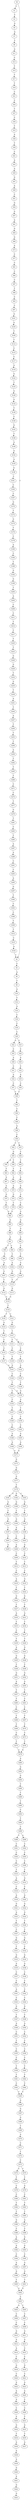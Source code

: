 strict digraph  {
	S0 -> S1 [ label = T ];
	S0 -> S2 [ label = T ];
	S1 -> S3 [ label = T ];
	S2 -> S4 [ label = C ];
	S3 -> S5 [ label = G ];
	S4 -> S6 [ label = A ];
	S5 -> S7 [ label = G ];
	S6 -> S8 [ label = T ];
	S7 -> S9 [ label = T ];
	S8 -> S10 [ label = G ];
	S9 -> S11 [ label = A ];
	S10 -> S12 [ label = T ];
	S11 -> S13 [ label = C ];
	S12 -> S14 [ label = A ];
	S13 -> S15 [ label = T ];
	S14 -> S16 [ label = C ];
	S15 -> S17 [ label = T ];
	S16 -> S18 [ label = C ];
	S17 -> S19 [ label = T ];
	S18 -> S20 [ label = C ];
	S19 -> S21 [ label = C ];
	S20 -> S22 [ label = G ];
	S20 -> S23 [ label = C ];
	S21 -> S24 [ label = C ];
	S22 -> S25 [ label = C ];
	S23 -> S26 [ label = C ];
	S24 -> S27 [ label = T ];
	S25 -> S28 [ label = A ];
	S26 -> S29 [ label = A ];
	S27 -> S30 [ label = C ];
	S28 -> S31 [ label = C ];
	S29 -> S32 [ label = C ];
	S30 -> S33 [ label = T ];
	S31 -> S34 [ label = A ];
	S32 -> S35 [ label = A ];
	S33 -> S36 [ label = A ];
	S34 -> S37 [ label = C ];
	S35 -> S38 [ label = C ];
	S36 -> S39 [ label = T ];
	S37 -> S40 [ label = C ];
	S38 -> S40 [ label = C ];
	S39 -> S41 [ label = C ];
	S40 -> S42 [ label = T ];
	S41 -> S43 [ label = A ];
	S42 -> S44 [ label = C ];
	S43 -> S45 [ label = A ];
	S44 -> S46 [ label = C ];
	S45 -> S47 [ label = G ];
	S46 -> S48 [ label = A ];
	S47 -> S49 [ label = A ];
	S48 -> S50 [ label = C ];
	S49 -> S51 [ label = C ];
	S50 -> S52 [ label = C ];
	S50 -> S53 [ label = T ];
	S51 -> S54 [ label = G ];
	S52 -> S55 [ label = G ];
	S53 -> S56 [ label = C ];
	S54 -> S57 [ label = G ];
	S55 -> S58 [ label = T ];
	S55 -> S59 [ label = A ];
	S56 -> S60 [ label = T ];
	S57 -> S61 [ label = A ];
	S58 -> S62 [ label = T ];
	S59 -> S63 [ label = T ];
	S60 -> S64 [ label = T ];
	S61 -> S65 [ label = G ];
	S62 -> S66 [ label = A ];
	S63 -> S67 [ label = A ];
	S64 -> S68 [ label = A ];
	S65 -> S69 [ label = G ];
	S66 -> S70 [ label = A ];
	S67 -> S71 [ label = A ];
	S68 -> S72 [ label = G ];
	S69 -> S73 [ label = A ];
	S70 -> S74 [ label = G ];
	S71 -> S75 [ label = G ];
	S72 -> S76 [ label = A ];
	S73 -> S77 [ label = C ];
	S74 -> S78 [ label = T ];
	S75 -> S79 [ label = T ];
	S76 -> S80 [ label = C ];
	S77 -> S81 [ label = C ];
	S78 -> S82 [ label = G ];
	S79 -> S82 [ label = G ];
	S80 -> S83 [ label = G ];
	S81 -> S84 [ label = C ];
	S82 -> S85 [ label = G ];
	S83 -> S86 [ label = G ];
	S84 -> S87 [ label = C ];
	S85 -> S88 [ label = T ];
	S86 -> S89 [ label = G ];
	S87 -> S90 [ label = T ];
	S88 -> S91 [ label = A ];
	S89 -> S92 [ label = A ];
	S90 -> S93 [ label = C ];
	S91 -> S94 [ label = C ];
	S91 -> S95 [ label = T ];
	S92 -> S96 [ label = C ];
	S93 -> S97 [ label = C ];
	S94 -> S98 [ label = T ];
	S95 -> S99 [ label = T ];
	S96 -> S100 [ label = T ];
	S97 -> S101 [ label = G ];
	S98 -> S102 [ label = A ];
	S99 -> S103 [ label = A ];
	S100 -> S104 [ label = A ];
	S101 -> S105 [ label = G ];
	S102 -> S106 [ label = G ];
	S103 -> S107 [ label = G ];
	S104 -> S108 [ label = G ];
	S105 -> S109 [ label = T ];
	S106 -> S110 [ label = T ];
	S107 -> S111 [ label = T ];
	S108 -> S110 [ label = T ];
	S109 -> S112 [ label = T ];
	S110 -> S113 [ label = G ];
	S111 -> S114 [ label = G ];
	S112 -> S115 [ label = C ];
	S113 -> S116 [ label = G ];
	S114 -> S116 [ label = G ];
	S115 -> S117 [ label = C ];
	S116 -> S118 [ label = T ];
	S117 -> S119 [ label = A ];
	S118 -> S120 [ label = T ];
	S118 -> S121 [ label = C ];
	S119 -> S122 [ label = G ];
	S120 -> S123 [ label = G ];
	S121 -> S124 [ label = G ];
	S122 -> S125 [ label = T ];
	S123 -> S126 [ label = T ];
	S124 -> S127 [ label = T ];
	S125 -> S128 [ label = A ];
	S126 -> S129 [ label = C ];
	S127 -> S130 [ label = T ];
	S127 -> S131 [ label = C ];
	S128 -> S132 [ label = G ];
	S129 -> S133 [ label = C ];
	S130 -> S134 [ label = C ];
	S131 -> S135 [ label = C ];
	S132 -> S136 [ label = T ];
	S133 -> S137 [ label = T ];
	S134 -> S138 [ label = T ];
	S135 -> S139 [ label = T ];
	S136 -> S140 [ label = C ];
	S137 -> S141 [ label = A ];
	S138 -> S142 [ label = A ];
	S139 -> S141 [ label = A ];
	S140 -> S143 [ label = G ];
	S141 -> S144 [ label = C ];
	S142 -> S145 [ label = C ];
	S143 -> S146 [ label = T ];
	S144 -> S147 [ label = T ];
	S145 -> S148 [ label = T ];
	S146 -> S149 [ label = A ];
	S147 -> S150 [ label = G ];
	S147 -> S151 [ label = C ];
	S148 -> S150 [ label = G ];
	S149 -> S152 [ label = A ];
	S150 -> S153 [ label = A ];
	S151 -> S154 [ label = C ];
	S152 -> S155 [ label = A ];
	S153 -> S156 [ label = T ];
	S154 -> S157 [ label = T ];
	S155 -> S158 [ label = A ];
	S156 -> S159 [ label = C ];
	S157 -> S160 [ label = C ];
	S158 -> S161 [ label = C ];
	S159 -> S162 [ label = C ];
	S160 -> S163 [ label = C ];
	S161 -> S164 [ label = C ];
	S162 -> S165 [ label = A ];
	S163 -> S166 [ label = A ];
	S164 -> S167 [ label = C ];
	S165 -> S168 [ label = A ];
	S166 -> S169 [ label = A ];
	S167 -> S170 [ label = G ];
	S168 -> S171 [ label = G ];
	S169 -> S171 [ label = G ];
	S170 -> S172 [ label = T ];
	S171 -> S173 [ label = G ];
	S172 -> S174 [ label = G ];
	S173 -> S175 [ label = G ];
	S174 -> S176 [ label = T ];
	S175 -> S177 [ label = G ];
	S176 -> S178 [ label = C ];
	S177 -> S179 [ label = T ];
	S178 -> S180 [ label = A ];
	S179 -> S181 [ label = A ];
	S179 -> S182 [ label = G ];
	S179 -> S183 [ label = C ];
	S180 -> S184 [ label = C ];
	S181 -> S185 [ label = G ];
	S182 -> S186 [ label = G ];
	S183 -> S187 [ label = G ];
	S184 -> S188 [ label = T ];
	S185 -> S189 [ label = T ];
	S186 -> S190 [ label = T ];
	S187 -> S191 [ label = T ];
	S188 -> S192 [ label = G ];
	S189 -> S193 [ label = G ];
	S190 -> S194 [ label = G ];
	S191 -> S195 [ label = G ];
	S192 -> S196 [ label = G ];
	S193 -> S197 [ label = C ];
	S194 -> S198 [ label = A ];
	S195 -> S199 [ label = T ];
	S196 -> S200 [ label = T ];
	S197 -> S201 [ label = C ];
	S198 -> S202 [ label = C ];
	S199 -> S203 [ label = C ];
	S200 -> S204 [ label = A ];
	S201 -> S205 [ label = A ];
	S202 -> S206 [ label = A ];
	S203 -> S207 [ label = A ];
	S204 -> S208 [ label = C ];
	S206 -> S209 [ label = C ];
	S207 -> S210 [ label = C ];
	S208 -> S211 [ label = C ];
	S209 -> S212 [ label = T ];
	S210 -> S213 [ label = T ];
	S211 -> S214 [ label = T ];
	S212 -> S215 [ label = C ];
	S213 -> S216 [ label = C ];
	S214 -> S217 [ label = C ];
	S215 -> S218 [ label = A ];
	S216 -> S219 [ label = G ];
	S217 -> S220 [ label = T ];
	S218 -> S221 [ label = T ];
	S219 -> S222 [ label = T ];
	S220 -> S223 [ label = T ];
	S221 -> S224 [ label = G ];
	S222 -> S225 [ label = G ];
	S223 -> S226 [ label = G ];
	S224 -> S227 [ label = T ];
	S225 -> S228 [ label = T ];
	S226 -> S229 [ label = G ];
	S227 -> S230 [ label = A ];
	S228 -> S231 [ label = A ];
	S229 -> S232 [ label = T ];
	S230 -> S233 [ label = T ];
	S231 -> S234 [ label = T ];
	S232 -> S235 [ label = G ];
	S233 -> S236 [ label = C ];
	S234 -> S237 [ label = T ];
	S235 -> S238 [ label = T ];
	S236 -> S239 [ label = T ];
	S237 -> S240 [ label = T ];
	S238 -> S241 [ label = A ];
	S239 -> S242 [ label = A ];
	S240 -> S243 [ label = G ];
	S241 -> S244 [ label = T ];
	S242 -> S245 [ label = G ];
	S243 -> S246 [ label = G ];
	S244 -> S247 [ label = A ];
	S245 -> S248 [ label = T ];
	S246 -> S249 [ label = T ];
	S247 -> S250 [ label = T ];
	S248 -> S251 [ label = G ];
	S249 -> S252 [ label = G ];
	S250 -> S253 [ label = T ];
	S251 -> S254 [ label = A ];
	S252 -> S255 [ label = G ];
	S253 -> S256 [ label = T ];
	S254 -> S257 [ label = T ];
	S255 -> S258 [ label = T ];
	S256 -> S259 [ label = A ];
	S257 -> S260 [ label = T ];
	S258 -> S261 [ label = C ];
	S259 -> S262 [ label = T ];
	S260 -> S263 [ label = C ];
	S261 -> S264 [ label = C ];
	S262 -> S265 [ label = T ];
	S263 -> S266 [ label = T ];
	S264 -> S267 [ label = T ];
	S265 -> S268 [ label = T ];
	S266 -> S269 [ label = T ];
	S267 -> S270 [ label = T ];
	S268 -> S271 [ label = C ];
	S269 -> S272 [ label = C ];
	S270 -> S273 [ label = C ];
	S271 -> S274 [ label = C ];
	S272 -> S275 [ label = T ];
	S273 -> S276 [ label = T ];
	S274 -> S277 [ label = T ];
	S275 -> S278 [ label = A ];
	S276 -> S278 [ label = A ];
	S277 -> S279 [ label = G ];
	S278 -> S280 [ label = A ];
	S279 -> S281 [ label = T ];
	S280 -> S282 [ label = G ];
	S281 -> S283 [ label = C ];
	S282 -> S284 [ label = G ];
	S283 -> S285 [ label = T ];
	S284 -> S286 [ label = T ];
	S285 -> S287 [ label = A ];
	S286 -> S288 [ label = T ];
	S287 -> S289 [ label = A ];
	S288 -> S290 [ label = T ];
	S289 -> S291 [ label = C ];
	S290 -> S292 [ label = C ];
	S291 -> S293 [ label = C ];
	S292 -> S294 [ label = T ];
	S293 -> S295 [ label = A ];
	S294 -> S296 [ label = C ];
	S295 -> S297 [ label = G ];
	S296 -> S298 [ label = C ];
	S296 -> S299 [ label = A ];
	S297 -> S300 [ label = T ];
	S298 -> S301 [ label = C ];
	S299 -> S302 [ label = C ];
	S300 -> S303 [ label = C ];
	S301 -> S304 [ label = C ];
	S302 -> S305 [ label = C ];
	S303 -> S306 [ label = C ];
	S304 -> S307 [ label = C ];
	S305 -> S308 [ label = C ];
	S306 -> S309 [ label = T ];
	S307 -> S310 [ label = T ];
	S308 -> S311 [ label = C ];
	S309 -> S312 [ label = T ];
	S310 -> S313 [ label = A ];
	S311 -> S314 [ label = G ];
	S312 -> S315 [ label = C ];
	S313 -> S316 [ label = C ];
	S314 -> S317 [ label = C ];
	S315 -> S318 [ label = A ];
	S316 -> S319 [ label = A ];
	S317 -> S320 [ label = A ];
	S318 -> S2 [ label = T ];
	S319 -> S321 [ label = G ];
	S320 -> S322 [ label = G ];
	S321 -> S323 [ label = A ];
	S322 -> S324 [ label = G ];
	S323 -> S325 [ label = T ];
	S324 -> S326 [ label = T ];
	S325 -> S327 [ label = C ];
	S326 -> S328 [ label = C ];
	S327 -> S329 [ label = G ];
	S328 -> S330 [ label = G ];
	S329 -> S331 [ label = T ];
	S330 -> S332 [ label = C ];
	S331 -> S333 [ label = G ];
	S332 -> S334 [ label = G ];
	S333 -> S335 [ label = A ];
	S334 -> S336 [ label = A ];
	S335 -> S337 [ label = C ];
	S336 -> S338 [ label = C ];
	S337 -> S339 [ label = C ];
	S338 -> S340 [ label = C ];
	S339 -> S341 [ label = A ];
	S340 -> S342 [ label = C ];
	S341 -> S343 [ label = C ];
	S342 -> S344 [ label = C ];
	S343 -> S345 [ label = G ];
	S344 -> S346 [ label = G ];
	S345 -> S347 [ label = T ];
	S346 -> S348 [ label = T ];
	S347 -> S349 [ label = A ];
	S348 -> S350 [ label = A ];
	S349 -> S351 [ label = C ];
	S350 -> S352 [ label = C ];
	S351 -> S353 [ label = T ];
	S352 -> S354 [ label = C ];
	S353 -> S355 [ label = C ];
	S354 -> S356 [ label = C ];
	S355 -> S357 [ label = C ];
	S356 -> S358 [ label = C ];
	S357 -> S359 [ label = T ];
	S358 -> S360 [ label = T ];
	S359 -> S361 [ label = T ];
	S360 -> S362 [ label = T ];
	S361 -> S363 [ label = C ];
	S362 -> S364 [ label = C ];
	S363 -> S365 [ label = C ];
	S364 -> S365 [ label = C ];
	S365 -> S366 [ label = G ];
	S366 -> S367 [ label = G ];
	S367 -> S368 [ label = G ];
	S368 -> S369 [ label = T ];
	S369 -> S370 [ label = A ];
	S370 -> S371 [ label = C ];
	S371 -> S372 [ label = T ];
	S372 -> S373 [ label = C ];
	S373 -> S374 [ label = C ];
	S373 -> S375 [ label = T ];
	S374 -> S376 [ label = T ];
	S375 -> S377 [ label = T ];
	S376 -> S378 [ label = C ];
	S377 -> S379 [ label = A ];
	S378 -> S380 [ label = C ];
	S379 -> S381 [ label = C ];
	S380 -> S382 [ label = T ];
	S381 -> S383 [ label = T ];
	S382 -> S384 [ label = T ];
	S383 -> S385 [ label = T ];
	S384 -> S386 [ label = G ];
	S385 -> S387 [ label = A ];
	S386 -> S388 [ label = C ];
	S387 -> S389 [ label = C ];
	S388 -> S390 [ label = A ];
	S389 -> S391 [ label = G ];
	S390 -> S392 [ label = A ];
	S391 -> S393 [ label = A ];
	S392 -> S394 [ label = C ];
	S393 -> S395 [ label = C ];
	S394 -> S396 [ label = A ];
	S395 -> S397 [ label = A ];
	S396 -> S398 [ label = G ];
	S397 -> S399 [ label = G ];
	S398 -> S400 [ label = T ];
	S399 -> S401 [ label = T ];
	S400 -> S402 [ label = G ];
	S401 -> S402 [ label = G ];
	S402 -> S403 [ label = C ];
	S403 -> S404 [ label = A ];
	S403 -> S405 [ label = T ];
	S404 -> S406 [ label = C ];
	S405 -> S407 [ label = C ];
	S406 -> S408 [ label = C ];
	S407 -> S409 [ label = C ];
	S408 -> S410 [ label = G ];
	S409 -> S411 [ label = G ];
	S410 -> S412 [ label = A ];
	S411 -> S413 [ label = A ];
	S412 -> S414 [ label = A ];
	S413 -> S415 [ label = C ];
	S414 -> S416 [ label = C ];
	S415 -> S417 [ label = C ];
	S416 -> S418 [ label = G ];
	S417 -> S419 [ label = G ];
	S418 -> S420 [ label = C ];
	S419 -> S421 [ label = C ];
	S420 -> S422 [ label = A ];
	S421 -> S423 [ label = A ];
	S422 -> S424 [ label = A ];
	S423 -> S425 [ label = A ];
	S424 -> S426 [ label = A ];
	S425 -> S427 [ label = C ];
	S426 -> S428 [ label = C ];
	S427 -> S429 [ label = C ];
	S428 -> S430 [ label = A ];
	S429 -> S431 [ label = T ];
	S430 -> S432 [ label = G ];
	S431 -> S433 [ label = G ];
	S432 -> S434 [ label = T ];
	S433 -> S435 [ label = T ];
	S434 -> S436 [ label = A ];
	S435 -> S437 [ label = A ];
	S436 -> S438 [ label = A ];
	S438 -> S439 [ label = A ];
	S439 -> S440 [ label = G ];
	S440 -> S441 [ label = A ];
	S441 -> S442 [ label = G ];
	S442 -> S443 [ label = G ];
}

